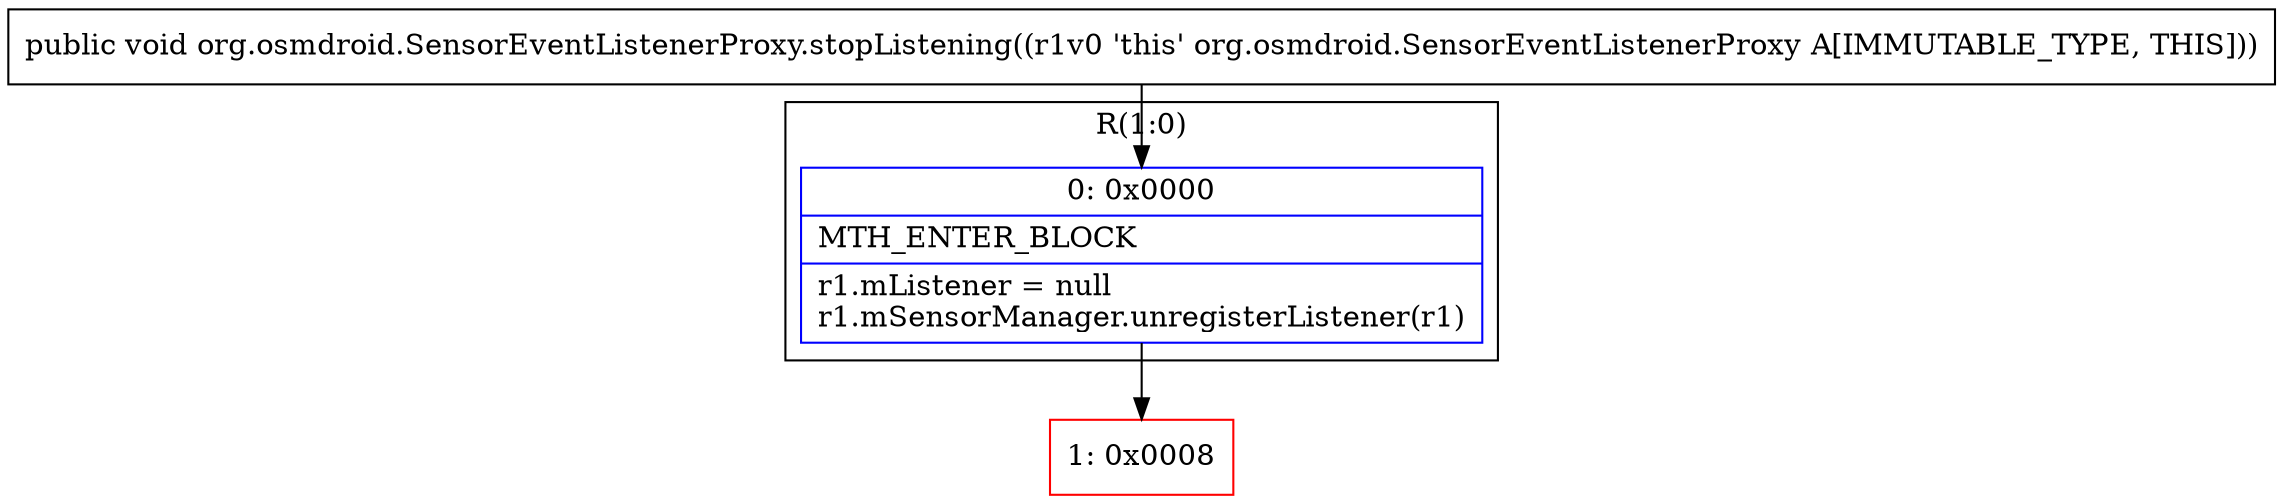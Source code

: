digraph "CFG fororg.osmdroid.SensorEventListenerProxy.stopListening()V" {
subgraph cluster_Region_1746851269 {
label = "R(1:0)";
node [shape=record,color=blue];
Node_0 [shape=record,label="{0\:\ 0x0000|MTH_ENTER_BLOCK\l|r1.mListener = null\lr1.mSensorManager.unregisterListener(r1)\l}"];
}
Node_1 [shape=record,color=red,label="{1\:\ 0x0008}"];
MethodNode[shape=record,label="{public void org.osmdroid.SensorEventListenerProxy.stopListening((r1v0 'this' org.osmdroid.SensorEventListenerProxy A[IMMUTABLE_TYPE, THIS])) }"];
MethodNode -> Node_0;
Node_0 -> Node_1;
}

